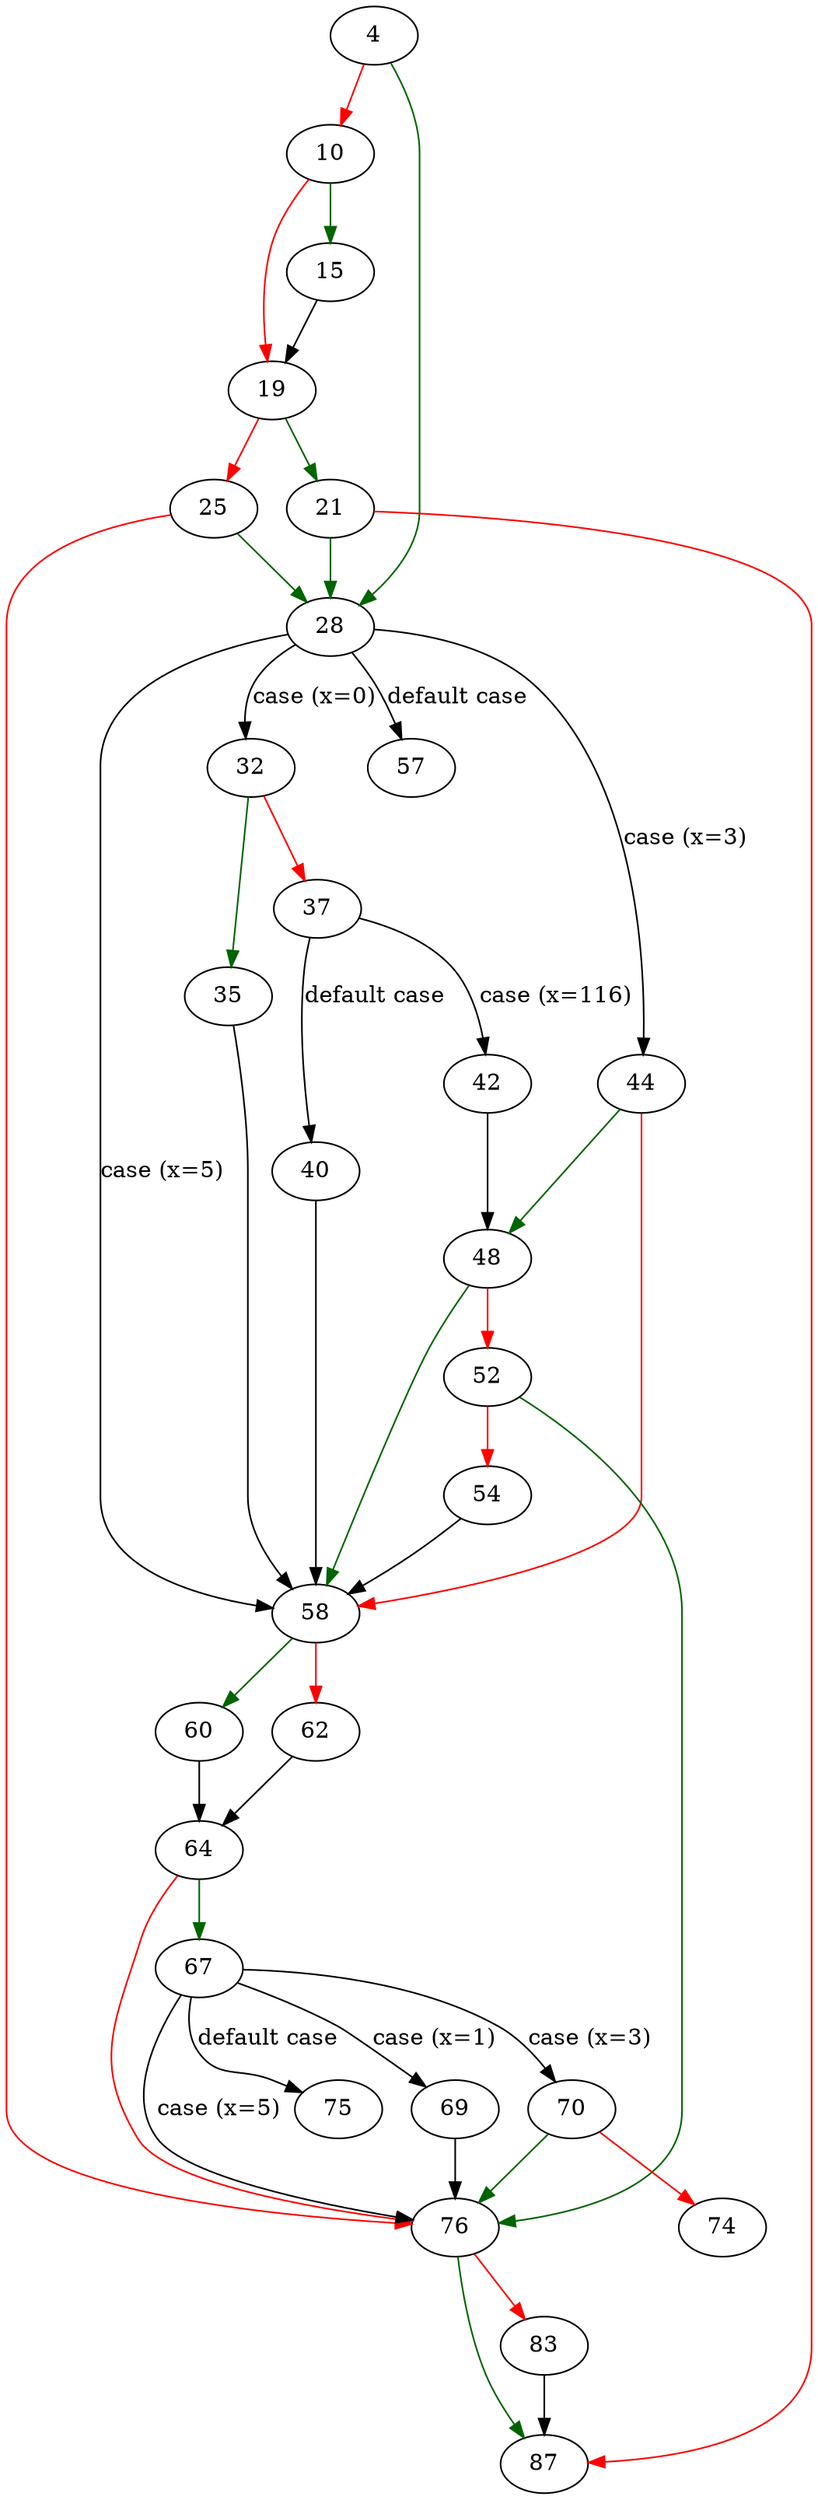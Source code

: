 strict digraph "savewd_chdir" {
	// Node definitions.
	4 [entry=true];
	28;
	10;
	15;
	19;
	21;
	25;
	87;
	76;
	32;
	44;
	58;
	57;
	35;
	37;
	42;
	40;
	48;
	52;
	54;
	60;
	62;
	64;
	67;
	69;
	70;
	75;
	74;
	83;

	// Edge definitions.
	4 -> 28 [
		color=darkgreen
		cond=true
	];
	4 -> 10 [
		color=red
		cond=false
	];
	28 -> 32 [
		cond="case (x=0)"
		label="case (x=0)"
	];
	28 -> 44 [
		cond="case (x=3)"
		label="case (x=3)"
	];
	28 -> 58 [
		cond="case (x=5)"
		label="case (x=5)"
	];
	28 -> 57 [
		cond="default case"
		label="default case"
	];
	10 -> 15 [
		color=darkgreen
		cond=true
	];
	10 -> 19 [
		color=red
		cond=false
	];
	15 -> 19;
	19 -> 21 [
		color=darkgreen
		cond=true
	];
	19 -> 25 [
		color=red
		cond=false
	];
	21 -> 28 [
		color=darkgreen
		cond=true
	];
	21 -> 87 [
		color=red
		cond=false
	];
	25 -> 28 [
		color=darkgreen
		cond=true
	];
	25 -> 76 [
		color=red
		cond=false
	];
	76 -> 87 [
		color=darkgreen
		cond=true
	];
	76 -> 83 [
		color=red
		cond=false
	];
	32 -> 35 [
		color=darkgreen
		cond=true
	];
	32 -> 37 [
		color=red
		cond=false
	];
	44 -> 58 [
		color=red
		cond=false
	];
	44 -> 48 [
		color=darkgreen
		cond=true
	];
	58 -> 60 [
		color=darkgreen
		cond=true
	];
	58 -> 62 [
		color=red
		cond=false
	];
	35 -> 58;
	37 -> 42 [
		cond="case (x=116)"
		label="case (x=116)"
	];
	37 -> 40 [
		cond="default case"
		label="default case"
	];
	42 -> 48;
	40 -> 58;
	48 -> 58 [
		color=darkgreen
		cond=true
	];
	48 -> 52 [
		color=red
		cond=false
	];
	52 -> 76 [
		color=darkgreen
		cond=true
	];
	52 -> 54 [
		color=red
		cond=false
	];
	54 -> 58;
	60 -> 64;
	62 -> 64;
	64 -> 76 [
		color=red
		cond=false
	];
	64 -> 67 [
		color=darkgreen
		cond=true
	];
	67 -> 76 [
		cond="case (x=5)"
		label="case (x=5)"
	];
	67 -> 69 [
		cond="case (x=1)"
		label="case (x=1)"
	];
	67 -> 70 [
		cond="case (x=3)"
		label="case (x=3)"
	];
	67 -> 75 [
		cond="default case"
		label="default case"
	];
	69 -> 76;
	70 -> 76 [
		color=darkgreen
		cond=true
	];
	70 -> 74 [
		color=red
		cond=false
	];
	83 -> 87;
}